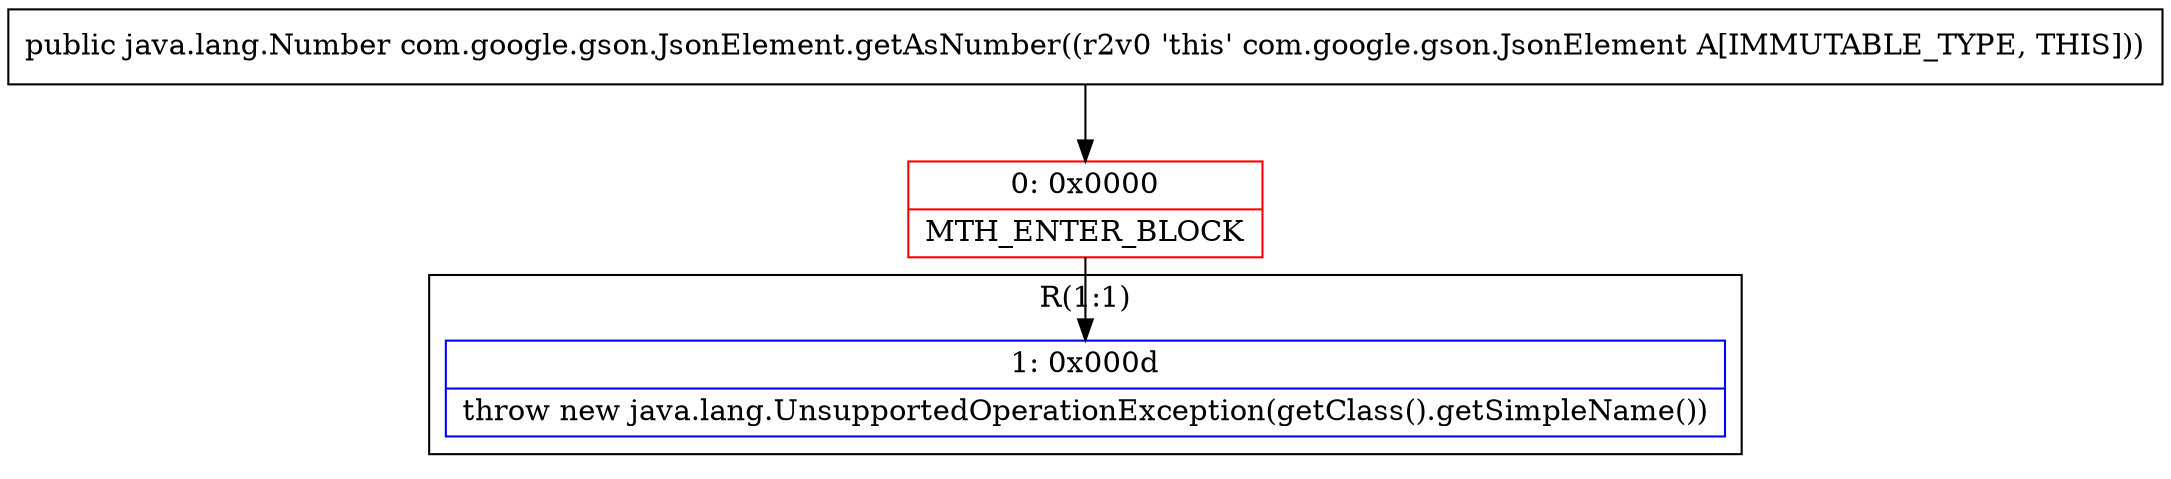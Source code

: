 digraph "CFG forcom.google.gson.JsonElement.getAsNumber()Ljava\/lang\/Number;" {
subgraph cluster_Region_462825608 {
label = "R(1:1)";
node [shape=record,color=blue];
Node_1 [shape=record,label="{1\:\ 0x000d|throw new java.lang.UnsupportedOperationException(getClass().getSimpleName())\l}"];
}
Node_0 [shape=record,color=red,label="{0\:\ 0x0000|MTH_ENTER_BLOCK\l}"];
MethodNode[shape=record,label="{public java.lang.Number com.google.gson.JsonElement.getAsNumber((r2v0 'this' com.google.gson.JsonElement A[IMMUTABLE_TYPE, THIS])) }"];
MethodNode -> Node_0;
Node_0 -> Node_1;
}

